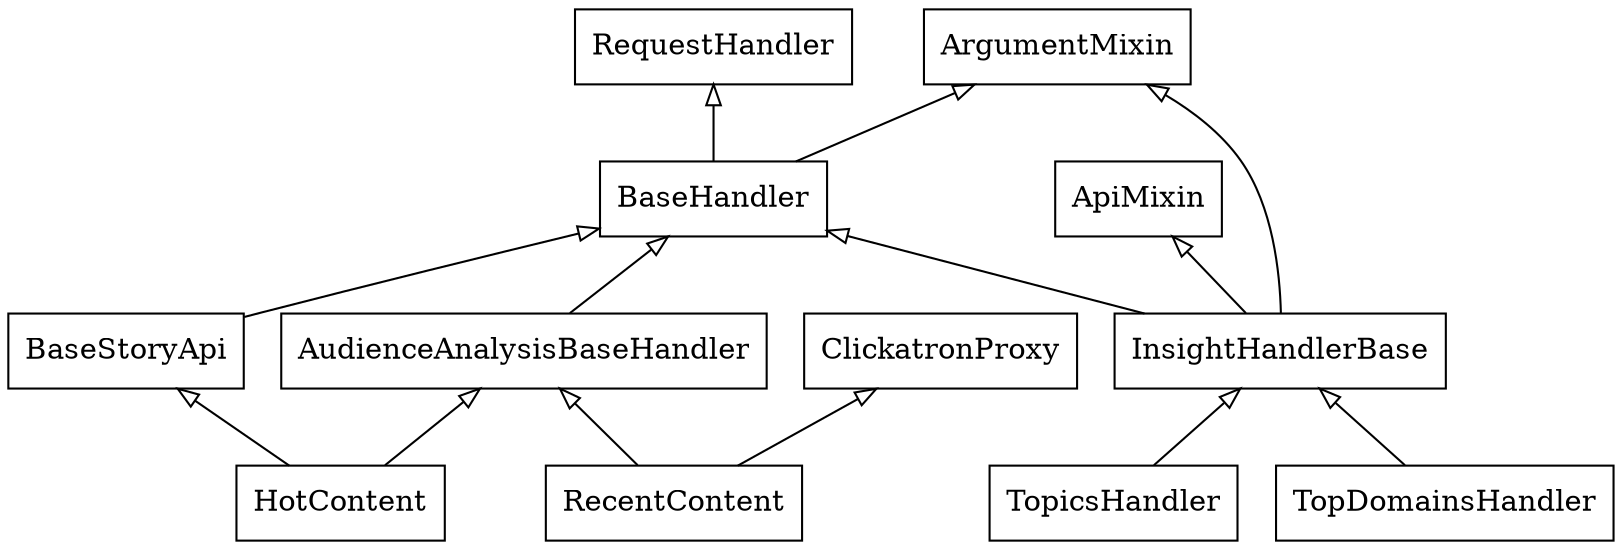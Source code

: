 digraph "classes_No_Name" {
charset="utf-8"
rankdir=BT
"2" [shape="record", label="HotContent"];
"3" [shape="record", label="BaseStoryApi"];
"4" [shape="record", label="BaseHandler"];
"5" [shape="record", label="ArgumentMixin"];
"6" [shape="record", label="RequestHandler"];
"7" [shape="record", label="AudienceAnalysisBaseHandler"];
"8" [shape="record", label="TopDomainsHandler"];
"9" [shape="record", label="InsightHandlerBase"];
"10" [shape="record", label="ApiMixin"];
"11" [shape="record", label="TopicsHandler"];
"12" [shape="record", label="RecentContent"];
"13" [shape="record", label="ClickatronProxy"];
"2" -> "3" [arrowtail="none", arrowhead="empty"];
"2" -> "7" [arrowtail="none", arrowhead="empty"];
"3" -> "4" [arrowtail="none", arrowhead="empty"];
"4" -> "5" [arrowtail="none", arrowhead="empty"];
"4" -> "6" [arrowtail="none", arrowhead="empty"];
"7" -> "4" [arrowtail="none", arrowhead="empty"];
"8" -> "9" [arrowtail="none", arrowhead="empty"];
"9" -> "4" [arrowtail="none", arrowhead="empty"];
"9" -> "10" [arrowtail="none", arrowhead="empty"];
"9" -> "5" [arrowtail="none", arrowhead="empty"];
"11" -> "9" [arrowtail="none", arrowhead="empty"];
"12" -> "7" [arrowtail="none", arrowhead="empty"];
"12" -> "13" [arrowtail="none", arrowhead="empty"];
}
